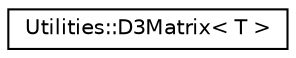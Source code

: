 digraph "Graphical Class Hierarchy"
{
 // LATEX_PDF_SIZE
  edge [fontname="Helvetica",fontsize="10",labelfontname="Helvetica",labelfontsize="10"];
  node [fontname="Helvetica",fontsize="10",shape=record];
  rankdir="LR";
  Node0 [label="Utilities::D3Matrix\< T \>",height=0.2,width=0.4,color="black", fillcolor="white", style="filled",URL="$class_utilities_1_1_d3_matrix.html",tooltip="3 dimensional matrix, fixed size"];
}
